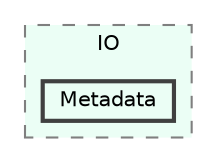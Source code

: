digraph "C:/GEU/GEUCore/Source/IO/Metadata"
{
 // LATEX_PDF_SIZE
  bgcolor="transparent";
  edge [fontname=Helvetica,fontsize=10,labelfontname=Helvetica,labelfontsize=10];
  node [fontname=Helvetica,fontsize=10,shape=box,height=0.2,width=0.4];
  compound=true
  subgraph clusterdir_3c3c6b6eb1652c0454092c25623ff2b4 {
    graph [ bgcolor="#ebfef5", pencolor="grey50", label="IO", fontname=Helvetica,fontsize=10 style="filled,dashed", URL="dir_3c3c6b6eb1652c0454092c25623ff2b4.html",tooltip=""]
  dir_27da1043000b55fe704521afb4d7105b [label="Metadata", fillcolor="#ebfef5", color="grey25", style="filled,bold", URL="dir_27da1043000b55fe704521afb4d7105b.html",tooltip=""];
  }
}
